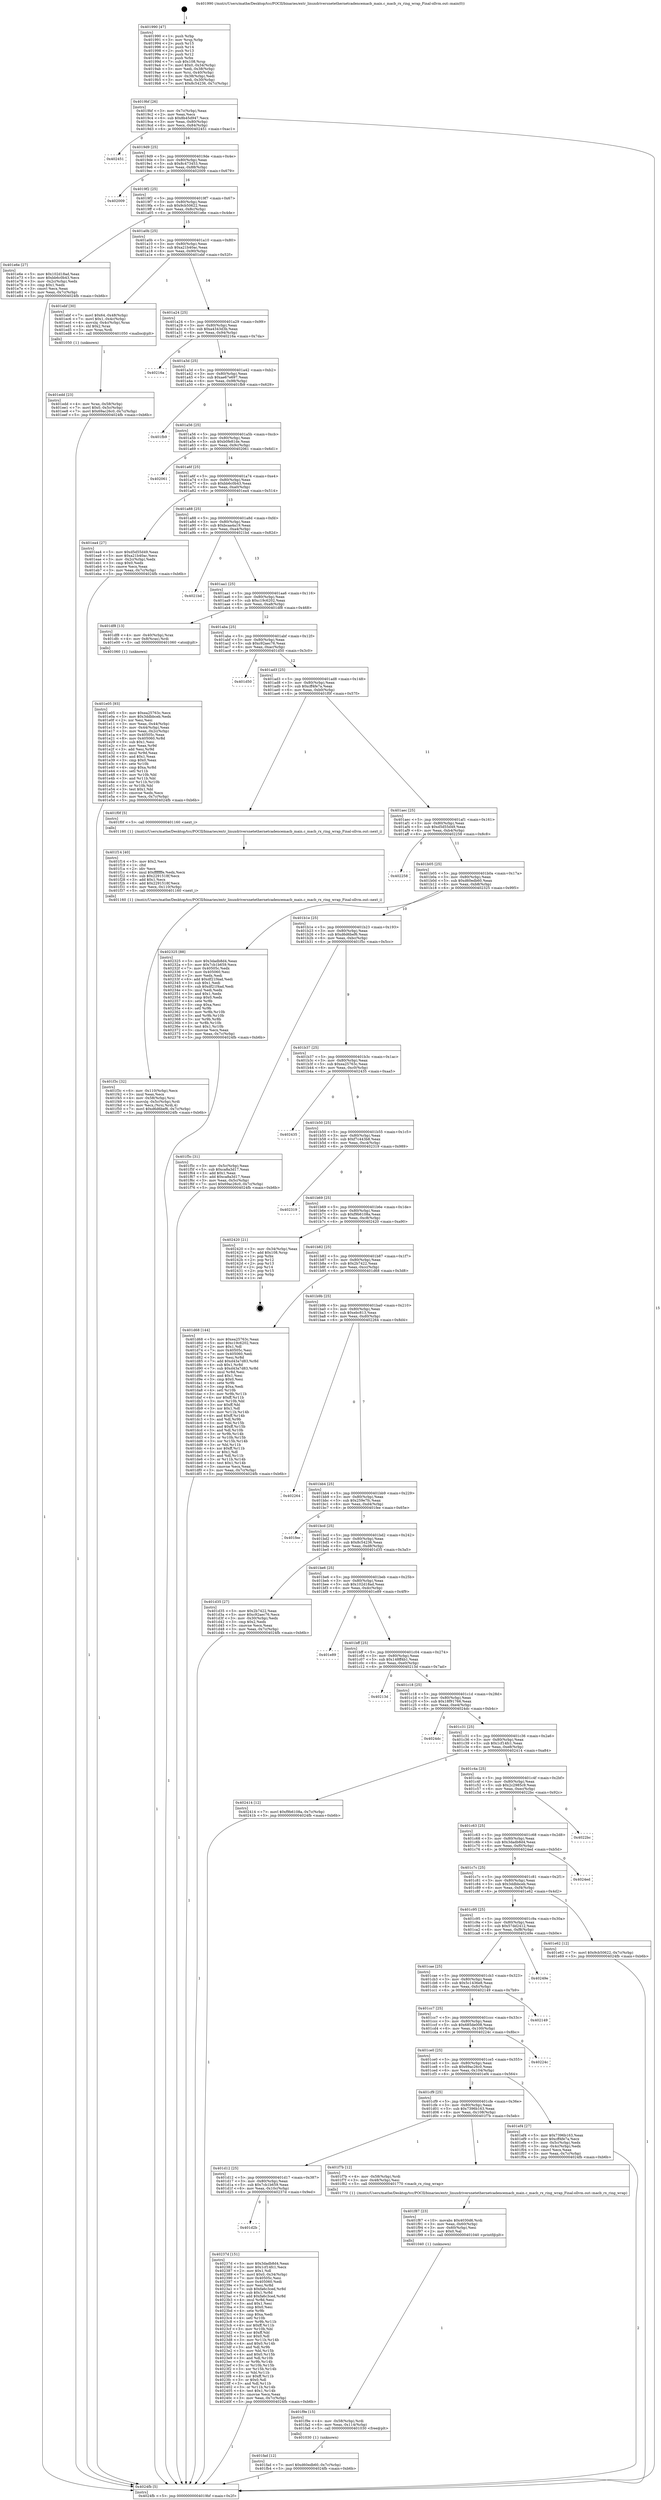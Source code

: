 digraph "0x401990" {
  label = "0x401990 (/mnt/c/Users/mathe/Desktop/tcc/POCII/binaries/extr_linuxdriversnetethernetcadencemacb_main.c_macb_rx_ring_wrap_Final-ollvm.out::main(0))"
  labelloc = "t"
  node[shape=record]

  Entry [label="",width=0.3,height=0.3,shape=circle,fillcolor=black,style=filled]
  "0x4019bf" [label="{
     0x4019bf [26]\l
     | [instrs]\l
     &nbsp;&nbsp;0x4019bf \<+3\>: mov -0x7c(%rbp),%eax\l
     &nbsp;&nbsp;0x4019c2 \<+2\>: mov %eax,%ecx\l
     &nbsp;&nbsp;0x4019c4 \<+6\>: sub $0x8b45d947,%ecx\l
     &nbsp;&nbsp;0x4019ca \<+3\>: mov %eax,-0x80(%rbp)\l
     &nbsp;&nbsp;0x4019cd \<+6\>: mov %ecx,-0x84(%rbp)\l
     &nbsp;&nbsp;0x4019d3 \<+6\>: je 0000000000402451 \<main+0xac1\>\l
  }"]
  "0x402451" [label="{
     0x402451\l
  }", style=dashed]
  "0x4019d9" [label="{
     0x4019d9 [25]\l
     | [instrs]\l
     &nbsp;&nbsp;0x4019d9 \<+5\>: jmp 00000000004019de \<main+0x4e\>\l
     &nbsp;&nbsp;0x4019de \<+3\>: mov -0x80(%rbp),%eax\l
     &nbsp;&nbsp;0x4019e1 \<+5\>: sub $0x8c473453,%eax\l
     &nbsp;&nbsp;0x4019e6 \<+6\>: mov %eax,-0x88(%rbp)\l
     &nbsp;&nbsp;0x4019ec \<+6\>: je 0000000000402009 \<main+0x679\>\l
  }"]
  Exit [label="",width=0.3,height=0.3,shape=circle,fillcolor=black,style=filled,peripheries=2]
  "0x402009" [label="{
     0x402009\l
  }", style=dashed]
  "0x4019f2" [label="{
     0x4019f2 [25]\l
     | [instrs]\l
     &nbsp;&nbsp;0x4019f2 \<+5\>: jmp 00000000004019f7 \<main+0x67\>\l
     &nbsp;&nbsp;0x4019f7 \<+3\>: mov -0x80(%rbp),%eax\l
     &nbsp;&nbsp;0x4019fa \<+5\>: sub $0x9cb50622,%eax\l
     &nbsp;&nbsp;0x4019ff \<+6\>: mov %eax,-0x8c(%rbp)\l
     &nbsp;&nbsp;0x401a05 \<+6\>: je 0000000000401e6e \<main+0x4de\>\l
  }"]
  "0x401d2b" [label="{
     0x401d2b\l
  }", style=dashed]
  "0x401e6e" [label="{
     0x401e6e [27]\l
     | [instrs]\l
     &nbsp;&nbsp;0x401e6e \<+5\>: mov $0x102d18ad,%eax\l
     &nbsp;&nbsp;0x401e73 \<+5\>: mov $0xbb6c0b43,%ecx\l
     &nbsp;&nbsp;0x401e78 \<+3\>: mov -0x2c(%rbp),%edx\l
     &nbsp;&nbsp;0x401e7b \<+3\>: cmp $0x1,%edx\l
     &nbsp;&nbsp;0x401e7e \<+3\>: cmovl %ecx,%eax\l
     &nbsp;&nbsp;0x401e81 \<+3\>: mov %eax,-0x7c(%rbp)\l
     &nbsp;&nbsp;0x401e84 \<+5\>: jmp 00000000004024fb \<main+0xb6b\>\l
  }"]
  "0x401a0b" [label="{
     0x401a0b [25]\l
     | [instrs]\l
     &nbsp;&nbsp;0x401a0b \<+5\>: jmp 0000000000401a10 \<main+0x80\>\l
     &nbsp;&nbsp;0x401a10 \<+3\>: mov -0x80(%rbp),%eax\l
     &nbsp;&nbsp;0x401a13 \<+5\>: sub $0xa21b40ac,%eax\l
     &nbsp;&nbsp;0x401a18 \<+6\>: mov %eax,-0x90(%rbp)\l
     &nbsp;&nbsp;0x401a1e \<+6\>: je 0000000000401ebf \<main+0x52f\>\l
  }"]
  "0x40237d" [label="{
     0x40237d [151]\l
     | [instrs]\l
     &nbsp;&nbsp;0x40237d \<+5\>: mov $0x3dadb8d4,%eax\l
     &nbsp;&nbsp;0x402382 \<+5\>: mov $0x1cf14fc1,%ecx\l
     &nbsp;&nbsp;0x402387 \<+2\>: mov $0x1,%dl\l
     &nbsp;&nbsp;0x402389 \<+7\>: movl $0x0,-0x34(%rbp)\l
     &nbsp;&nbsp;0x402390 \<+7\>: mov 0x40505c,%esi\l
     &nbsp;&nbsp;0x402397 \<+7\>: mov 0x405060,%edi\l
     &nbsp;&nbsp;0x40239e \<+3\>: mov %esi,%r8d\l
     &nbsp;&nbsp;0x4023a1 \<+7\>: sub $0xfa6c3ced,%r8d\l
     &nbsp;&nbsp;0x4023a8 \<+4\>: sub $0x1,%r8d\l
     &nbsp;&nbsp;0x4023ac \<+7\>: add $0xfa6c3ced,%r8d\l
     &nbsp;&nbsp;0x4023b3 \<+4\>: imul %r8d,%esi\l
     &nbsp;&nbsp;0x4023b7 \<+3\>: and $0x1,%esi\l
     &nbsp;&nbsp;0x4023ba \<+3\>: cmp $0x0,%esi\l
     &nbsp;&nbsp;0x4023bd \<+4\>: sete %r9b\l
     &nbsp;&nbsp;0x4023c1 \<+3\>: cmp $0xa,%edi\l
     &nbsp;&nbsp;0x4023c4 \<+4\>: setl %r10b\l
     &nbsp;&nbsp;0x4023c8 \<+3\>: mov %r9b,%r11b\l
     &nbsp;&nbsp;0x4023cb \<+4\>: xor $0xff,%r11b\l
     &nbsp;&nbsp;0x4023cf \<+3\>: mov %r10b,%bl\l
     &nbsp;&nbsp;0x4023d2 \<+3\>: xor $0xff,%bl\l
     &nbsp;&nbsp;0x4023d5 \<+3\>: xor $0x0,%dl\l
     &nbsp;&nbsp;0x4023d8 \<+3\>: mov %r11b,%r14b\l
     &nbsp;&nbsp;0x4023db \<+4\>: and $0x0,%r14b\l
     &nbsp;&nbsp;0x4023df \<+3\>: and %dl,%r9b\l
     &nbsp;&nbsp;0x4023e2 \<+3\>: mov %bl,%r15b\l
     &nbsp;&nbsp;0x4023e5 \<+4\>: and $0x0,%r15b\l
     &nbsp;&nbsp;0x4023e9 \<+3\>: and %dl,%r10b\l
     &nbsp;&nbsp;0x4023ec \<+3\>: or %r9b,%r14b\l
     &nbsp;&nbsp;0x4023ef \<+3\>: or %r10b,%r15b\l
     &nbsp;&nbsp;0x4023f2 \<+3\>: xor %r15b,%r14b\l
     &nbsp;&nbsp;0x4023f5 \<+3\>: or %bl,%r11b\l
     &nbsp;&nbsp;0x4023f8 \<+4\>: xor $0xff,%r11b\l
     &nbsp;&nbsp;0x4023fc \<+3\>: or $0x0,%dl\l
     &nbsp;&nbsp;0x4023ff \<+3\>: and %dl,%r11b\l
     &nbsp;&nbsp;0x402402 \<+3\>: or %r11b,%r14b\l
     &nbsp;&nbsp;0x402405 \<+4\>: test $0x1,%r14b\l
     &nbsp;&nbsp;0x402409 \<+3\>: cmovne %ecx,%eax\l
     &nbsp;&nbsp;0x40240c \<+3\>: mov %eax,-0x7c(%rbp)\l
     &nbsp;&nbsp;0x40240f \<+5\>: jmp 00000000004024fb \<main+0xb6b\>\l
  }"]
  "0x401ebf" [label="{
     0x401ebf [30]\l
     | [instrs]\l
     &nbsp;&nbsp;0x401ebf \<+7\>: movl $0x64,-0x48(%rbp)\l
     &nbsp;&nbsp;0x401ec6 \<+7\>: movl $0x1,-0x4c(%rbp)\l
     &nbsp;&nbsp;0x401ecd \<+4\>: movslq -0x4c(%rbp),%rax\l
     &nbsp;&nbsp;0x401ed1 \<+4\>: shl $0x2,%rax\l
     &nbsp;&nbsp;0x401ed5 \<+3\>: mov %rax,%rdi\l
     &nbsp;&nbsp;0x401ed8 \<+5\>: call 0000000000401050 \<malloc@plt\>\l
     | [calls]\l
     &nbsp;&nbsp;0x401050 \{1\} (unknown)\l
  }"]
  "0x401a24" [label="{
     0x401a24 [25]\l
     | [instrs]\l
     &nbsp;&nbsp;0x401a24 \<+5\>: jmp 0000000000401a29 \<main+0x99\>\l
     &nbsp;&nbsp;0x401a29 \<+3\>: mov -0x80(%rbp),%eax\l
     &nbsp;&nbsp;0x401a2c \<+5\>: sub $0xa4343d3b,%eax\l
     &nbsp;&nbsp;0x401a31 \<+6\>: mov %eax,-0x94(%rbp)\l
     &nbsp;&nbsp;0x401a37 \<+6\>: je 000000000040216a \<main+0x7da\>\l
  }"]
  "0x401fad" [label="{
     0x401fad [12]\l
     | [instrs]\l
     &nbsp;&nbsp;0x401fad \<+7\>: movl $0xd60edb60,-0x7c(%rbp)\l
     &nbsp;&nbsp;0x401fb4 \<+5\>: jmp 00000000004024fb \<main+0xb6b\>\l
  }"]
  "0x40216a" [label="{
     0x40216a\l
  }", style=dashed]
  "0x401a3d" [label="{
     0x401a3d [25]\l
     | [instrs]\l
     &nbsp;&nbsp;0x401a3d \<+5\>: jmp 0000000000401a42 \<main+0xb2\>\l
     &nbsp;&nbsp;0x401a42 \<+3\>: mov -0x80(%rbp),%eax\l
     &nbsp;&nbsp;0x401a45 \<+5\>: sub $0xae67e697,%eax\l
     &nbsp;&nbsp;0x401a4a \<+6\>: mov %eax,-0x98(%rbp)\l
     &nbsp;&nbsp;0x401a50 \<+6\>: je 0000000000401fb9 \<main+0x629\>\l
  }"]
  "0x401f9e" [label="{
     0x401f9e [15]\l
     | [instrs]\l
     &nbsp;&nbsp;0x401f9e \<+4\>: mov -0x58(%rbp),%rdi\l
     &nbsp;&nbsp;0x401fa2 \<+6\>: mov %eax,-0x114(%rbp)\l
     &nbsp;&nbsp;0x401fa8 \<+5\>: call 0000000000401030 \<free@plt\>\l
     | [calls]\l
     &nbsp;&nbsp;0x401030 \{1\} (unknown)\l
  }"]
  "0x401fb9" [label="{
     0x401fb9\l
  }", style=dashed]
  "0x401a56" [label="{
     0x401a56 [25]\l
     | [instrs]\l
     &nbsp;&nbsp;0x401a56 \<+5\>: jmp 0000000000401a5b \<main+0xcb\>\l
     &nbsp;&nbsp;0x401a5b \<+3\>: mov -0x80(%rbp),%eax\l
     &nbsp;&nbsp;0x401a5e \<+5\>: sub $0xb0fe81de,%eax\l
     &nbsp;&nbsp;0x401a63 \<+6\>: mov %eax,-0x9c(%rbp)\l
     &nbsp;&nbsp;0x401a69 \<+6\>: je 0000000000402061 \<main+0x6d1\>\l
  }"]
  "0x401f87" [label="{
     0x401f87 [23]\l
     | [instrs]\l
     &nbsp;&nbsp;0x401f87 \<+10\>: movabs $0x4030d6,%rdi\l
     &nbsp;&nbsp;0x401f91 \<+3\>: mov %eax,-0x60(%rbp)\l
     &nbsp;&nbsp;0x401f94 \<+3\>: mov -0x60(%rbp),%esi\l
     &nbsp;&nbsp;0x401f97 \<+2\>: mov $0x0,%al\l
     &nbsp;&nbsp;0x401f99 \<+5\>: call 0000000000401040 \<printf@plt\>\l
     | [calls]\l
     &nbsp;&nbsp;0x401040 \{1\} (unknown)\l
  }"]
  "0x402061" [label="{
     0x402061\l
  }", style=dashed]
  "0x401a6f" [label="{
     0x401a6f [25]\l
     | [instrs]\l
     &nbsp;&nbsp;0x401a6f \<+5\>: jmp 0000000000401a74 \<main+0xe4\>\l
     &nbsp;&nbsp;0x401a74 \<+3\>: mov -0x80(%rbp),%eax\l
     &nbsp;&nbsp;0x401a77 \<+5\>: sub $0xbb6c0b43,%eax\l
     &nbsp;&nbsp;0x401a7c \<+6\>: mov %eax,-0xa0(%rbp)\l
     &nbsp;&nbsp;0x401a82 \<+6\>: je 0000000000401ea4 \<main+0x514\>\l
  }"]
  "0x401d12" [label="{
     0x401d12 [25]\l
     | [instrs]\l
     &nbsp;&nbsp;0x401d12 \<+5\>: jmp 0000000000401d17 \<main+0x387\>\l
     &nbsp;&nbsp;0x401d17 \<+3\>: mov -0x80(%rbp),%eax\l
     &nbsp;&nbsp;0x401d1a \<+5\>: sub $0x7cb1b659,%eax\l
     &nbsp;&nbsp;0x401d1f \<+6\>: mov %eax,-0x10c(%rbp)\l
     &nbsp;&nbsp;0x401d25 \<+6\>: je 000000000040237d \<main+0x9ed\>\l
  }"]
  "0x401ea4" [label="{
     0x401ea4 [27]\l
     | [instrs]\l
     &nbsp;&nbsp;0x401ea4 \<+5\>: mov $0xd5d55d49,%eax\l
     &nbsp;&nbsp;0x401ea9 \<+5\>: mov $0xa21b40ac,%ecx\l
     &nbsp;&nbsp;0x401eae \<+3\>: mov -0x2c(%rbp),%edx\l
     &nbsp;&nbsp;0x401eb1 \<+3\>: cmp $0x0,%edx\l
     &nbsp;&nbsp;0x401eb4 \<+3\>: cmove %ecx,%eax\l
     &nbsp;&nbsp;0x401eb7 \<+3\>: mov %eax,-0x7c(%rbp)\l
     &nbsp;&nbsp;0x401eba \<+5\>: jmp 00000000004024fb \<main+0xb6b\>\l
  }"]
  "0x401a88" [label="{
     0x401a88 [25]\l
     | [instrs]\l
     &nbsp;&nbsp;0x401a88 \<+5\>: jmp 0000000000401a8d \<main+0xfd\>\l
     &nbsp;&nbsp;0x401a8d \<+3\>: mov -0x80(%rbp),%eax\l
     &nbsp;&nbsp;0x401a90 \<+5\>: sub $0xbcaa4a19,%eax\l
     &nbsp;&nbsp;0x401a95 \<+6\>: mov %eax,-0xa4(%rbp)\l
     &nbsp;&nbsp;0x401a9b \<+6\>: je 00000000004021bd \<main+0x82d\>\l
  }"]
  "0x401f7b" [label="{
     0x401f7b [12]\l
     | [instrs]\l
     &nbsp;&nbsp;0x401f7b \<+4\>: mov -0x58(%rbp),%rdi\l
     &nbsp;&nbsp;0x401f7f \<+3\>: mov -0x48(%rbp),%esi\l
     &nbsp;&nbsp;0x401f82 \<+5\>: call 0000000000401770 \<macb_rx_ring_wrap\>\l
     | [calls]\l
     &nbsp;&nbsp;0x401770 \{1\} (/mnt/c/Users/mathe/Desktop/tcc/POCII/binaries/extr_linuxdriversnetethernetcadencemacb_main.c_macb_rx_ring_wrap_Final-ollvm.out::macb_rx_ring_wrap)\l
  }"]
  "0x4021bd" [label="{
     0x4021bd\l
  }", style=dashed]
  "0x401aa1" [label="{
     0x401aa1 [25]\l
     | [instrs]\l
     &nbsp;&nbsp;0x401aa1 \<+5\>: jmp 0000000000401aa6 \<main+0x116\>\l
     &nbsp;&nbsp;0x401aa6 \<+3\>: mov -0x80(%rbp),%eax\l
     &nbsp;&nbsp;0x401aa9 \<+5\>: sub $0xc19c6202,%eax\l
     &nbsp;&nbsp;0x401aae \<+6\>: mov %eax,-0xa8(%rbp)\l
     &nbsp;&nbsp;0x401ab4 \<+6\>: je 0000000000401df8 \<main+0x468\>\l
  }"]
  "0x401f3c" [label="{
     0x401f3c [32]\l
     | [instrs]\l
     &nbsp;&nbsp;0x401f3c \<+6\>: mov -0x110(%rbp),%ecx\l
     &nbsp;&nbsp;0x401f42 \<+3\>: imul %eax,%ecx\l
     &nbsp;&nbsp;0x401f45 \<+4\>: mov -0x58(%rbp),%rsi\l
     &nbsp;&nbsp;0x401f49 \<+4\>: movslq -0x5c(%rbp),%rdi\l
     &nbsp;&nbsp;0x401f4d \<+3\>: mov %ecx,(%rsi,%rdi,4)\l
     &nbsp;&nbsp;0x401f50 \<+7\>: movl $0xd6d6bef6,-0x7c(%rbp)\l
     &nbsp;&nbsp;0x401f57 \<+5\>: jmp 00000000004024fb \<main+0xb6b\>\l
  }"]
  "0x401df8" [label="{
     0x401df8 [13]\l
     | [instrs]\l
     &nbsp;&nbsp;0x401df8 \<+4\>: mov -0x40(%rbp),%rax\l
     &nbsp;&nbsp;0x401dfc \<+4\>: mov 0x8(%rax),%rdi\l
     &nbsp;&nbsp;0x401e00 \<+5\>: call 0000000000401060 \<atoi@plt\>\l
     | [calls]\l
     &nbsp;&nbsp;0x401060 \{1\} (unknown)\l
  }"]
  "0x401aba" [label="{
     0x401aba [25]\l
     | [instrs]\l
     &nbsp;&nbsp;0x401aba \<+5\>: jmp 0000000000401abf \<main+0x12f\>\l
     &nbsp;&nbsp;0x401abf \<+3\>: mov -0x80(%rbp),%eax\l
     &nbsp;&nbsp;0x401ac2 \<+5\>: sub $0xc92aec76,%eax\l
     &nbsp;&nbsp;0x401ac7 \<+6\>: mov %eax,-0xac(%rbp)\l
     &nbsp;&nbsp;0x401acd \<+6\>: je 0000000000401d50 \<main+0x3c0\>\l
  }"]
  "0x401f14" [label="{
     0x401f14 [40]\l
     | [instrs]\l
     &nbsp;&nbsp;0x401f14 \<+5\>: mov $0x2,%ecx\l
     &nbsp;&nbsp;0x401f19 \<+1\>: cltd\l
     &nbsp;&nbsp;0x401f1a \<+2\>: idiv %ecx\l
     &nbsp;&nbsp;0x401f1c \<+6\>: imul $0xfffffffe,%edx,%ecx\l
     &nbsp;&nbsp;0x401f22 \<+6\>: sub $0x2291518f,%ecx\l
     &nbsp;&nbsp;0x401f28 \<+3\>: add $0x1,%ecx\l
     &nbsp;&nbsp;0x401f2b \<+6\>: add $0x2291518f,%ecx\l
     &nbsp;&nbsp;0x401f31 \<+6\>: mov %ecx,-0x110(%rbp)\l
     &nbsp;&nbsp;0x401f37 \<+5\>: call 0000000000401160 \<next_i\>\l
     | [calls]\l
     &nbsp;&nbsp;0x401160 \{1\} (/mnt/c/Users/mathe/Desktop/tcc/POCII/binaries/extr_linuxdriversnetethernetcadencemacb_main.c_macb_rx_ring_wrap_Final-ollvm.out::next_i)\l
  }"]
  "0x401d50" [label="{
     0x401d50\l
  }", style=dashed]
  "0x401ad3" [label="{
     0x401ad3 [25]\l
     | [instrs]\l
     &nbsp;&nbsp;0x401ad3 \<+5\>: jmp 0000000000401ad8 \<main+0x148\>\l
     &nbsp;&nbsp;0x401ad8 \<+3\>: mov -0x80(%rbp),%eax\l
     &nbsp;&nbsp;0x401adb \<+5\>: sub $0xcff4fe7a,%eax\l
     &nbsp;&nbsp;0x401ae0 \<+6\>: mov %eax,-0xb0(%rbp)\l
     &nbsp;&nbsp;0x401ae6 \<+6\>: je 0000000000401f0f \<main+0x57f\>\l
  }"]
  "0x401cf9" [label="{
     0x401cf9 [25]\l
     | [instrs]\l
     &nbsp;&nbsp;0x401cf9 \<+5\>: jmp 0000000000401cfe \<main+0x36e\>\l
     &nbsp;&nbsp;0x401cfe \<+3\>: mov -0x80(%rbp),%eax\l
     &nbsp;&nbsp;0x401d01 \<+5\>: sub $0x7396b163,%eax\l
     &nbsp;&nbsp;0x401d06 \<+6\>: mov %eax,-0x108(%rbp)\l
     &nbsp;&nbsp;0x401d0c \<+6\>: je 0000000000401f7b \<main+0x5eb\>\l
  }"]
  "0x401f0f" [label="{
     0x401f0f [5]\l
     | [instrs]\l
     &nbsp;&nbsp;0x401f0f \<+5\>: call 0000000000401160 \<next_i\>\l
     | [calls]\l
     &nbsp;&nbsp;0x401160 \{1\} (/mnt/c/Users/mathe/Desktop/tcc/POCII/binaries/extr_linuxdriversnetethernetcadencemacb_main.c_macb_rx_ring_wrap_Final-ollvm.out::next_i)\l
  }"]
  "0x401aec" [label="{
     0x401aec [25]\l
     | [instrs]\l
     &nbsp;&nbsp;0x401aec \<+5\>: jmp 0000000000401af1 \<main+0x161\>\l
     &nbsp;&nbsp;0x401af1 \<+3\>: mov -0x80(%rbp),%eax\l
     &nbsp;&nbsp;0x401af4 \<+5\>: sub $0xd5d55d49,%eax\l
     &nbsp;&nbsp;0x401af9 \<+6\>: mov %eax,-0xb4(%rbp)\l
     &nbsp;&nbsp;0x401aff \<+6\>: je 0000000000402258 \<main+0x8c8\>\l
  }"]
  "0x401ef4" [label="{
     0x401ef4 [27]\l
     | [instrs]\l
     &nbsp;&nbsp;0x401ef4 \<+5\>: mov $0x7396b163,%eax\l
     &nbsp;&nbsp;0x401ef9 \<+5\>: mov $0xcff4fe7a,%ecx\l
     &nbsp;&nbsp;0x401efe \<+3\>: mov -0x5c(%rbp),%edx\l
     &nbsp;&nbsp;0x401f01 \<+3\>: cmp -0x4c(%rbp),%edx\l
     &nbsp;&nbsp;0x401f04 \<+3\>: cmovl %ecx,%eax\l
     &nbsp;&nbsp;0x401f07 \<+3\>: mov %eax,-0x7c(%rbp)\l
     &nbsp;&nbsp;0x401f0a \<+5\>: jmp 00000000004024fb \<main+0xb6b\>\l
  }"]
  "0x402258" [label="{
     0x402258\l
  }", style=dashed]
  "0x401b05" [label="{
     0x401b05 [25]\l
     | [instrs]\l
     &nbsp;&nbsp;0x401b05 \<+5\>: jmp 0000000000401b0a \<main+0x17a\>\l
     &nbsp;&nbsp;0x401b0a \<+3\>: mov -0x80(%rbp),%eax\l
     &nbsp;&nbsp;0x401b0d \<+5\>: sub $0xd60edb60,%eax\l
     &nbsp;&nbsp;0x401b12 \<+6\>: mov %eax,-0xb8(%rbp)\l
     &nbsp;&nbsp;0x401b18 \<+6\>: je 0000000000402325 \<main+0x995\>\l
  }"]
  "0x401ce0" [label="{
     0x401ce0 [25]\l
     | [instrs]\l
     &nbsp;&nbsp;0x401ce0 \<+5\>: jmp 0000000000401ce5 \<main+0x355\>\l
     &nbsp;&nbsp;0x401ce5 \<+3\>: mov -0x80(%rbp),%eax\l
     &nbsp;&nbsp;0x401ce8 \<+5\>: sub $0x69ac26c0,%eax\l
     &nbsp;&nbsp;0x401ced \<+6\>: mov %eax,-0x104(%rbp)\l
     &nbsp;&nbsp;0x401cf3 \<+6\>: je 0000000000401ef4 \<main+0x564\>\l
  }"]
  "0x402325" [label="{
     0x402325 [88]\l
     | [instrs]\l
     &nbsp;&nbsp;0x402325 \<+5\>: mov $0x3dadb8d4,%eax\l
     &nbsp;&nbsp;0x40232a \<+5\>: mov $0x7cb1b659,%ecx\l
     &nbsp;&nbsp;0x40232f \<+7\>: mov 0x40505c,%edx\l
     &nbsp;&nbsp;0x402336 \<+7\>: mov 0x405060,%esi\l
     &nbsp;&nbsp;0x40233d \<+2\>: mov %edx,%edi\l
     &nbsp;&nbsp;0x40233f \<+6\>: add $0xdf21f4ad,%edi\l
     &nbsp;&nbsp;0x402345 \<+3\>: sub $0x1,%edi\l
     &nbsp;&nbsp;0x402348 \<+6\>: sub $0xdf21f4ad,%edi\l
     &nbsp;&nbsp;0x40234e \<+3\>: imul %edi,%edx\l
     &nbsp;&nbsp;0x402351 \<+3\>: and $0x1,%edx\l
     &nbsp;&nbsp;0x402354 \<+3\>: cmp $0x0,%edx\l
     &nbsp;&nbsp;0x402357 \<+4\>: sete %r8b\l
     &nbsp;&nbsp;0x40235b \<+3\>: cmp $0xa,%esi\l
     &nbsp;&nbsp;0x40235e \<+4\>: setl %r9b\l
     &nbsp;&nbsp;0x402362 \<+3\>: mov %r8b,%r10b\l
     &nbsp;&nbsp;0x402365 \<+3\>: and %r9b,%r10b\l
     &nbsp;&nbsp;0x402368 \<+3\>: xor %r9b,%r8b\l
     &nbsp;&nbsp;0x40236b \<+3\>: or %r8b,%r10b\l
     &nbsp;&nbsp;0x40236e \<+4\>: test $0x1,%r10b\l
     &nbsp;&nbsp;0x402372 \<+3\>: cmovne %ecx,%eax\l
     &nbsp;&nbsp;0x402375 \<+3\>: mov %eax,-0x7c(%rbp)\l
     &nbsp;&nbsp;0x402378 \<+5\>: jmp 00000000004024fb \<main+0xb6b\>\l
  }"]
  "0x401b1e" [label="{
     0x401b1e [25]\l
     | [instrs]\l
     &nbsp;&nbsp;0x401b1e \<+5\>: jmp 0000000000401b23 \<main+0x193\>\l
     &nbsp;&nbsp;0x401b23 \<+3\>: mov -0x80(%rbp),%eax\l
     &nbsp;&nbsp;0x401b26 \<+5\>: sub $0xd6d6bef6,%eax\l
     &nbsp;&nbsp;0x401b2b \<+6\>: mov %eax,-0xbc(%rbp)\l
     &nbsp;&nbsp;0x401b31 \<+6\>: je 0000000000401f5c \<main+0x5cc\>\l
  }"]
  "0x40224c" [label="{
     0x40224c\l
  }", style=dashed]
  "0x401f5c" [label="{
     0x401f5c [31]\l
     | [instrs]\l
     &nbsp;&nbsp;0x401f5c \<+3\>: mov -0x5c(%rbp),%eax\l
     &nbsp;&nbsp;0x401f5f \<+5\>: sub $0xca8a3d17,%eax\l
     &nbsp;&nbsp;0x401f64 \<+3\>: add $0x1,%eax\l
     &nbsp;&nbsp;0x401f67 \<+5\>: add $0xca8a3d17,%eax\l
     &nbsp;&nbsp;0x401f6c \<+3\>: mov %eax,-0x5c(%rbp)\l
     &nbsp;&nbsp;0x401f6f \<+7\>: movl $0x69ac26c0,-0x7c(%rbp)\l
     &nbsp;&nbsp;0x401f76 \<+5\>: jmp 00000000004024fb \<main+0xb6b\>\l
  }"]
  "0x401b37" [label="{
     0x401b37 [25]\l
     | [instrs]\l
     &nbsp;&nbsp;0x401b37 \<+5\>: jmp 0000000000401b3c \<main+0x1ac\>\l
     &nbsp;&nbsp;0x401b3c \<+3\>: mov -0x80(%rbp),%eax\l
     &nbsp;&nbsp;0x401b3f \<+5\>: sub $0xea25763c,%eax\l
     &nbsp;&nbsp;0x401b44 \<+6\>: mov %eax,-0xc0(%rbp)\l
     &nbsp;&nbsp;0x401b4a \<+6\>: je 0000000000402435 \<main+0xaa5\>\l
  }"]
  "0x401cc7" [label="{
     0x401cc7 [25]\l
     | [instrs]\l
     &nbsp;&nbsp;0x401cc7 \<+5\>: jmp 0000000000401ccc \<main+0x33c\>\l
     &nbsp;&nbsp;0x401ccc \<+3\>: mov -0x80(%rbp),%eax\l
     &nbsp;&nbsp;0x401ccf \<+5\>: sub $0x685de008,%eax\l
     &nbsp;&nbsp;0x401cd4 \<+6\>: mov %eax,-0x100(%rbp)\l
     &nbsp;&nbsp;0x401cda \<+6\>: je 000000000040224c \<main+0x8bc\>\l
  }"]
  "0x402435" [label="{
     0x402435\l
  }", style=dashed]
  "0x401b50" [label="{
     0x401b50 [25]\l
     | [instrs]\l
     &nbsp;&nbsp;0x401b50 \<+5\>: jmp 0000000000401b55 \<main+0x1c5\>\l
     &nbsp;&nbsp;0x401b55 \<+3\>: mov -0x80(%rbp),%eax\l
     &nbsp;&nbsp;0x401b58 \<+5\>: sub $0xf7c443b8,%eax\l
     &nbsp;&nbsp;0x401b5d \<+6\>: mov %eax,-0xc4(%rbp)\l
     &nbsp;&nbsp;0x401b63 \<+6\>: je 0000000000402319 \<main+0x989\>\l
  }"]
  "0x402149" [label="{
     0x402149\l
  }", style=dashed]
  "0x402319" [label="{
     0x402319\l
  }", style=dashed]
  "0x401b69" [label="{
     0x401b69 [25]\l
     | [instrs]\l
     &nbsp;&nbsp;0x401b69 \<+5\>: jmp 0000000000401b6e \<main+0x1de\>\l
     &nbsp;&nbsp;0x401b6e \<+3\>: mov -0x80(%rbp),%eax\l
     &nbsp;&nbsp;0x401b71 \<+5\>: sub $0xf9b6108a,%eax\l
     &nbsp;&nbsp;0x401b76 \<+6\>: mov %eax,-0xc8(%rbp)\l
     &nbsp;&nbsp;0x401b7c \<+6\>: je 0000000000402420 \<main+0xa90\>\l
  }"]
  "0x401cae" [label="{
     0x401cae [25]\l
     | [instrs]\l
     &nbsp;&nbsp;0x401cae \<+5\>: jmp 0000000000401cb3 \<main+0x323\>\l
     &nbsp;&nbsp;0x401cb3 \<+3\>: mov -0x80(%rbp),%eax\l
     &nbsp;&nbsp;0x401cb6 \<+5\>: sub $0x5c1436e8,%eax\l
     &nbsp;&nbsp;0x401cbb \<+6\>: mov %eax,-0xfc(%rbp)\l
     &nbsp;&nbsp;0x401cc1 \<+6\>: je 0000000000402149 \<main+0x7b9\>\l
  }"]
  "0x402420" [label="{
     0x402420 [21]\l
     | [instrs]\l
     &nbsp;&nbsp;0x402420 \<+3\>: mov -0x34(%rbp),%eax\l
     &nbsp;&nbsp;0x402423 \<+7\>: add $0x108,%rsp\l
     &nbsp;&nbsp;0x40242a \<+1\>: pop %rbx\l
     &nbsp;&nbsp;0x40242b \<+2\>: pop %r12\l
     &nbsp;&nbsp;0x40242d \<+2\>: pop %r13\l
     &nbsp;&nbsp;0x40242f \<+2\>: pop %r14\l
     &nbsp;&nbsp;0x402431 \<+2\>: pop %r15\l
     &nbsp;&nbsp;0x402433 \<+1\>: pop %rbp\l
     &nbsp;&nbsp;0x402434 \<+1\>: ret\l
  }"]
  "0x401b82" [label="{
     0x401b82 [25]\l
     | [instrs]\l
     &nbsp;&nbsp;0x401b82 \<+5\>: jmp 0000000000401b87 \<main+0x1f7\>\l
     &nbsp;&nbsp;0x401b87 \<+3\>: mov -0x80(%rbp),%eax\l
     &nbsp;&nbsp;0x401b8a \<+5\>: sub $0x2b7422,%eax\l
     &nbsp;&nbsp;0x401b8f \<+6\>: mov %eax,-0xcc(%rbp)\l
     &nbsp;&nbsp;0x401b95 \<+6\>: je 0000000000401d68 \<main+0x3d8\>\l
  }"]
  "0x40249e" [label="{
     0x40249e\l
  }", style=dashed]
  "0x401d68" [label="{
     0x401d68 [144]\l
     | [instrs]\l
     &nbsp;&nbsp;0x401d68 \<+5\>: mov $0xea25763c,%eax\l
     &nbsp;&nbsp;0x401d6d \<+5\>: mov $0xc19c6202,%ecx\l
     &nbsp;&nbsp;0x401d72 \<+2\>: mov $0x1,%dl\l
     &nbsp;&nbsp;0x401d74 \<+7\>: mov 0x40505c,%esi\l
     &nbsp;&nbsp;0x401d7b \<+7\>: mov 0x405060,%edi\l
     &nbsp;&nbsp;0x401d82 \<+3\>: mov %esi,%r8d\l
     &nbsp;&nbsp;0x401d85 \<+7\>: add $0xd43a7d83,%r8d\l
     &nbsp;&nbsp;0x401d8c \<+4\>: sub $0x1,%r8d\l
     &nbsp;&nbsp;0x401d90 \<+7\>: sub $0xd43a7d83,%r8d\l
     &nbsp;&nbsp;0x401d97 \<+4\>: imul %r8d,%esi\l
     &nbsp;&nbsp;0x401d9b \<+3\>: and $0x1,%esi\l
     &nbsp;&nbsp;0x401d9e \<+3\>: cmp $0x0,%esi\l
     &nbsp;&nbsp;0x401da1 \<+4\>: sete %r9b\l
     &nbsp;&nbsp;0x401da5 \<+3\>: cmp $0xa,%edi\l
     &nbsp;&nbsp;0x401da8 \<+4\>: setl %r10b\l
     &nbsp;&nbsp;0x401dac \<+3\>: mov %r9b,%r11b\l
     &nbsp;&nbsp;0x401daf \<+4\>: xor $0xff,%r11b\l
     &nbsp;&nbsp;0x401db3 \<+3\>: mov %r10b,%bl\l
     &nbsp;&nbsp;0x401db6 \<+3\>: xor $0xff,%bl\l
     &nbsp;&nbsp;0x401db9 \<+3\>: xor $0x1,%dl\l
     &nbsp;&nbsp;0x401dbc \<+3\>: mov %r11b,%r14b\l
     &nbsp;&nbsp;0x401dbf \<+4\>: and $0xff,%r14b\l
     &nbsp;&nbsp;0x401dc3 \<+3\>: and %dl,%r9b\l
     &nbsp;&nbsp;0x401dc6 \<+3\>: mov %bl,%r15b\l
     &nbsp;&nbsp;0x401dc9 \<+4\>: and $0xff,%r15b\l
     &nbsp;&nbsp;0x401dcd \<+3\>: and %dl,%r10b\l
     &nbsp;&nbsp;0x401dd0 \<+3\>: or %r9b,%r14b\l
     &nbsp;&nbsp;0x401dd3 \<+3\>: or %r10b,%r15b\l
     &nbsp;&nbsp;0x401dd6 \<+3\>: xor %r15b,%r14b\l
     &nbsp;&nbsp;0x401dd9 \<+3\>: or %bl,%r11b\l
     &nbsp;&nbsp;0x401ddc \<+4\>: xor $0xff,%r11b\l
     &nbsp;&nbsp;0x401de0 \<+3\>: or $0x1,%dl\l
     &nbsp;&nbsp;0x401de3 \<+3\>: and %dl,%r11b\l
     &nbsp;&nbsp;0x401de6 \<+3\>: or %r11b,%r14b\l
     &nbsp;&nbsp;0x401de9 \<+4\>: test $0x1,%r14b\l
     &nbsp;&nbsp;0x401ded \<+3\>: cmovne %ecx,%eax\l
     &nbsp;&nbsp;0x401df0 \<+3\>: mov %eax,-0x7c(%rbp)\l
     &nbsp;&nbsp;0x401df3 \<+5\>: jmp 00000000004024fb \<main+0xb6b\>\l
  }"]
  "0x401b9b" [label="{
     0x401b9b [25]\l
     | [instrs]\l
     &nbsp;&nbsp;0x401b9b \<+5\>: jmp 0000000000401ba0 \<main+0x210\>\l
     &nbsp;&nbsp;0x401ba0 \<+3\>: mov -0x80(%rbp),%eax\l
     &nbsp;&nbsp;0x401ba3 \<+5\>: sub $0xebc813,%eax\l
     &nbsp;&nbsp;0x401ba8 \<+6\>: mov %eax,-0xd0(%rbp)\l
     &nbsp;&nbsp;0x401bae \<+6\>: je 0000000000402264 \<main+0x8d4\>\l
  }"]
  "0x401edd" [label="{
     0x401edd [23]\l
     | [instrs]\l
     &nbsp;&nbsp;0x401edd \<+4\>: mov %rax,-0x58(%rbp)\l
     &nbsp;&nbsp;0x401ee1 \<+7\>: movl $0x0,-0x5c(%rbp)\l
     &nbsp;&nbsp;0x401ee8 \<+7\>: movl $0x69ac26c0,-0x7c(%rbp)\l
     &nbsp;&nbsp;0x401eef \<+5\>: jmp 00000000004024fb \<main+0xb6b\>\l
  }"]
  "0x402264" [label="{
     0x402264\l
  }", style=dashed]
  "0x401bb4" [label="{
     0x401bb4 [25]\l
     | [instrs]\l
     &nbsp;&nbsp;0x401bb4 \<+5\>: jmp 0000000000401bb9 \<main+0x229\>\l
     &nbsp;&nbsp;0x401bb9 \<+3\>: mov -0x80(%rbp),%eax\l
     &nbsp;&nbsp;0x401bbc \<+5\>: sub $0x259e7fc,%eax\l
     &nbsp;&nbsp;0x401bc1 \<+6\>: mov %eax,-0xd4(%rbp)\l
     &nbsp;&nbsp;0x401bc7 \<+6\>: je 0000000000401fee \<main+0x65e\>\l
  }"]
  "0x401c95" [label="{
     0x401c95 [25]\l
     | [instrs]\l
     &nbsp;&nbsp;0x401c95 \<+5\>: jmp 0000000000401c9a \<main+0x30a\>\l
     &nbsp;&nbsp;0x401c9a \<+3\>: mov -0x80(%rbp),%eax\l
     &nbsp;&nbsp;0x401c9d \<+5\>: sub $0x57dd2412,%eax\l
     &nbsp;&nbsp;0x401ca2 \<+6\>: mov %eax,-0xf8(%rbp)\l
     &nbsp;&nbsp;0x401ca8 \<+6\>: je 000000000040249e \<main+0xb0e\>\l
  }"]
  "0x401fee" [label="{
     0x401fee\l
  }", style=dashed]
  "0x401bcd" [label="{
     0x401bcd [25]\l
     | [instrs]\l
     &nbsp;&nbsp;0x401bcd \<+5\>: jmp 0000000000401bd2 \<main+0x242\>\l
     &nbsp;&nbsp;0x401bd2 \<+3\>: mov -0x80(%rbp),%eax\l
     &nbsp;&nbsp;0x401bd5 \<+5\>: sub $0x8c54236,%eax\l
     &nbsp;&nbsp;0x401bda \<+6\>: mov %eax,-0xd8(%rbp)\l
     &nbsp;&nbsp;0x401be0 \<+6\>: je 0000000000401d35 \<main+0x3a5\>\l
  }"]
  "0x401e62" [label="{
     0x401e62 [12]\l
     | [instrs]\l
     &nbsp;&nbsp;0x401e62 \<+7\>: movl $0x9cb50622,-0x7c(%rbp)\l
     &nbsp;&nbsp;0x401e69 \<+5\>: jmp 00000000004024fb \<main+0xb6b\>\l
  }"]
  "0x401d35" [label="{
     0x401d35 [27]\l
     | [instrs]\l
     &nbsp;&nbsp;0x401d35 \<+5\>: mov $0x2b7422,%eax\l
     &nbsp;&nbsp;0x401d3a \<+5\>: mov $0xc92aec76,%ecx\l
     &nbsp;&nbsp;0x401d3f \<+3\>: mov -0x30(%rbp),%edx\l
     &nbsp;&nbsp;0x401d42 \<+3\>: cmp $0x2,%edx\l
     &nbsp;&nbsp;0x401d45 \<+3\>: cmovne %ecx,%eax\l
     &nbsp;&nbsp;0x401d48 \<+3\>: mov %eax,-0x7c(%rbp)\l
     &nbsp;&nbsp;0x401d4b \<+5\>: jmp 00000000004024fb \<main+0xb6b\>\l
  }"]
  "0x401be6" [label="{
     0x401be6 [25]\l
     | [instrs]\l
     &nbsp;&nbsp;0x401be6 \<+5\>: jmp 0000000000401beb \<main+0x25b\>\l
     &nbsp;&nbsp;0x401beb \<+3\>: mov -0x80(%rbp),%eax\l
     &nbsp;&nbsp;0x401bee \<+5\>: sub $0x102d18ad,%eax\l
     &nbsp;&nbsp;0x401bf3 \<+6\>: mov %eax,-0xdc(%rbp)\l
     &nbsp;&nbsp;0x401bf9 \<+6\>: je 0000000000401e89 \<main+0x4f9\>\l
  }"]
  "0x4024fb" [label="{
     0x4024fb [5]\l
     | [instrs]\l
     &nbsp;&nbsp;0x4024fb \<+5\>: jmp 00000000004019bf \<main+0x2f\>\l
  }"]
  "0x401990" [label="{
     0x401990 [47]\l
     | [instrs]\l
     &nbsp;&nbsp;0x401990 \<+1\>: push %rbp\l
     &nbsp;&nbsp;0x401991 \<+3\>: mov %rsp,%rbp\l
     &nbsp;&nbsp;0x401994 \<+2\>: push %r15\l
     &nbsp;&nbsp;0x401996 \<+2\>: push %r14\l
     &nbsp;&nbsp;0x401998 \<+2\>: push %r13\l
     &nbsp;&nbsp;0x40199a \<+2\>: push %r12\l
     &nbsp;&nbsp;0x40199c \<+1\>: push %rbx\l
     &nbsp;&nbsp;0x40199d \<+7\>: sub $0x108,%rsp\l
     &nbsp;&nbsp;0x4019a4 \<+7\>: movl $0x0,-0x34(%rbp)\l
     &nbsp;&nbsp;0x4019ab \<+3\>: mov %edi,-0x38(%rbp)\l
     &nbsp;&nbsp;0x4019ae \<+4\>: mov %rsi,-0x40(%rbp)\l
     &nbsp;&nbsp;0x4019b2 \<+3\>: mov -0x38(%rbp),%edi\l
     &nbsp;&nbsp;0x4019b5 \<+3\>: mov %edi,-0x30(%rbp)\l
     &nbsp;&nbsp;0x4019b8 \<+7\>: movl $0x8c54236,-0x7c(%rbp)\l
  }"]
  "0x401e05" [label="{
     0x401e05 [93]\l
     | [instrs]\l
     &nbsp;&nbsp;0x401e05 \<+5\>: mov $0xea25763c,%ecx\l
     &nbsp;&nbsp;0x401e0a \<+5\>: mov $0x3ddbbceb,%edx\l
     &nbsp;&nbsp;0x401e0f \<+2\>: xor %esi,%esi\l
     &nbsp;&nbsp;0x401e11 \<+3\>: mov %eax,-0x44(%rbp)\l
     &nbsp;&nbsp;0x401e14 \<+3\>: mov -0x44(%rbp),%eax\l
     &nbsp;&nbsp;0x401e17 \<+3\>: mov %eax,-0x2c(%rbp)\l
     &nbsp;&nbsp;0x401e1a \<+7\>: mov 0x40505c,%eax\l
     &nbsp;&nbsp;0x401e21 \<+8\>: mov 0x405060,%r8d\l
     &nbsp;&nbsp;0x401e29 \<+3\>: sub $0x1,%esi\l
     &nbsp;&nbsp;0x401e2c \<+3\>: mov %eax,%r9d\l
     &nbsp;&nbsp;0x401e2f \<+3\>: add %esi,%r9d\l
     &nbsp;&nbsp;0x401e32 \<+4\>: imul %r9d,%eax\l
     &nbsp;&nbsp;0x401e36 \<+3\>: and $0x1,%eax\l
     &nbsp;&nbsp;0x401e39 \<+3\>: cmp $0x0,%eax\l
     &nbsp;&nbsp;0x401e3c \<+4\>: sete %r10b\l
     &nbsp;&nbsp;0x401e40 \<+4\>: cmp $0xa,%r8d\l
     &nbsp;&nbsp;0x401e44 \<+4\>: setl %r11b\l
     &nbsp;&nbsp;0x401e48 \<+3\>: mov %r10b,%bl\l
     &nbsp;&nbsp;0x401e4b \<+3\>: and %r11b,%bl\l
     &nbsp;&nbsp;0x401e4e \<+3\>: xor %r11b,%r10b\l
     &nbsp;&nbsp;0x401e51 \<+3\>: or %r10b,%bl\l
     &nbsp;&nbsp;0x401e54 \<+3\>: test $0x1,%bl\l
     &nbsp;&nbsp;0x401e57 \<+3\>: cmovne %edx,%ecx\l
     &nbsp;&nbsp;0x401e5a \<+3\>: mov %ecx,-0x7c(%rbp)\l
     &nbsp;&nbsp;0x401e5d \<+5\>: jmp 00000000004024fb \<main+0xb6b\>\l
  }"]
  "0x401c7c" [label="{
     0x401c7c [25]\l
     | [instrs]\l
     &nbsp;&nbsp;0x401c7c \<+5\>: jmp 0000000000401c81 \<main+0x2f1\>\l
     &nbsp;&nbsp;0x401c81 \<+3\>: mov -0x80(%rbp),%eax\l
     &nbsp;&nbsp;0x401c84 \<+5\>: sub $0x3ddbbceb,%eax\l
     &nbsp;&nbsp;0x401c89 \<+6\>: mov %eax,-0xf4(%rbp)\l
     &nbsp;&nbsp;0x401c8f \<+6\>: je 0000000000401e62 \<main+0x4d2\>\l
  }"]
  "0x401e89" [label="{
     0x401e89\l
  }", style=dashed]
  "0x401bff" [label="{
     0x401bff [25]\l
     | [instrs]\l
     &nbsp;&nbsp;0x401bff \<+5\>: jmp 0000000000401c04 \<main+0x274\>\l
     &nbsp;&nbsp;0x401c04 \<+3\>: mov -0x80(%rbp),%eax\l
     &nbsp;&nbsp;0x401c07 \<+5\>: sub $0x148ff4b1,%eax\l
     &nbsp;&nbsp;0x401c0c \<+6\>: mov %eax,-0xe0(%rbp)\l
     &nbsp;&nbsp;0x401c12 \<+6\>: je 000000000040213d \<main+0x7ad\>\l
  }"]
  "0x4024ed" [label="{
     0x4024ed\l
  }", style=dashed]
  "0x40213d" [label="{
     0x40213d\l
  }", style=dashed]
  "0x401c18" [label="{
     0x401c18 [25]\l
     | [instrs]\l
     &nbsp;&nbsp;0x401c18 \<+5\>: jmp 0000000000401c1d \<main+0x28d\>\l
     &nbsp;&nbsp;0x401c1d \<+3\>: mov -0x80(%rbp),%eax\l
     &nbsp;&nbsp;0x401c20 \<+5\>: sub $0x18f91766,%eax\l
     &nbsp;&nbsp;0x401c25 \<+6\>: mov %eax,-0xe4(%rbp)\l
     &nbsp;&nbsp;0x401c2b \<+6\>: je 00000000004024dc \<main+0xb4c\>\l
  }"]
  "0x401c63" [label="{
     0x401c63 [25]\l
     | [instrs]\l
     &nbsp;&nbsp;0x401c63 \<+5\>: jmp 0000000000401c68 \<main+0x2d8\>\l
     &nbsp;&nbsp;0x401c68 \<+3\>: mov -0x80(%rbp),%eax\l
     &nbsp;&nbsp;0x401c6b \<+5\>: sub $0x3dadb8d4,%eax\l
     &nbsp;&nbsp;0x401c70 \<+6\>: mov %eax,-0xf0(%rbp)\l
     &nbsp;&nbsp;0x401c76 \<+6\>: je 00000000004024ed \<main+0xb5d\>\l
  }"]
  "0x4024dc" [label="{
     0x4024dc\l
  }", style=dashed]
  "0x401c31" [label="{
     0x401c31 [25]\l
     | [instrs]\l
     &nbsp;&nbsp;0x401c31 \<+5\>: jmp 0000000000401c36 \<main+0x2a6\>\l
     &nbsp;&nbsp;0x401c36 \<+3\>: mov -0x80(%rbp),%eax\l
     &nbsp;&nbsp;0x401c39 \<+5\>: sub $0x1cf14fc1,%eax\l
     &nbsp;&nbsp;0x401c3e \<+6\>: mov %eax,-0xe8(%rbp)\l
     &nbsp;&nbsp;0x401c44 \<+6\>: je 0000000000402414 \<main+0xa84\>\l
  }"]
  "0x4022bc" [label="{
     0x4022bc\l
  }", style=dashed]
  "0x402414" [label="{
     0x402414 [12]\l
     | [instrs]\l
     &nbsp;&nbsp;0x402414 \<+7\>: movl $0xf9b6108a,-0x7c(%rbp)\l
     &nbsp;&nbsp;0x40241b \<+5\>: jmp 00000000004024fb \<main+0xb6b\>\l
  }"]
  "0x401c4a" [label="{
     0x401c4a [25]\l
     | [instrs]\l
     &nbsp;&nbsp;0x401c4a \<+5\>: jmp 0000000000401c4f \<main+0x2bf\>\l
     &nbsp;&nbsp;0x401c4f \<+3\>: mov -0x80(%rbp),%eax\l
     &nbsp;&nbsp;0x401c52 \<+5\>: sub $0x2c2985c9,%eax\l
     &nbsp;&nbsp;0x401c57 \<+6\>: mov %eax,-0xec(%rbp)\l
     &nbsp;&nbsp;0x401c5d \<+6\>: je 00000000004022bc \<main+0x92c\>\l
  }"]
  Entry -> "0x401990" [label=" 1"]
  "0x4019bf" -> "0x402451" [label=" 0"]
  "0x4019bf" -> "0x4019d9" [label=" 16"]
  "0x402420" -> Exit [label=" 1"]
  "0x4019d9" -> "0x402009" [label=" 0"]
  "0x4019d9" -> "0x4019f2" [label=" 16"]
  "0x402414" -> "0x4024fb" [label=" 1"]
  "0x4019f2" -> "0x401e6e" [label=" 1"]
  "0x4019f2" -> "0x401a0b" [label=" 15"]
  "0x40237d" -> "0x4024fb" [label=" 1"]
  "0x401a0b" -> "0x401ebf" [label=" 1"]
  "0x401a0b" -> "0x401a24" [label=" 14"]
  "0x401d12" -> "0x401d2b" [label=" 0"]
  "0x401a24" -> "0x40216a" [label=" 0"]
  "0x401a24" -> "0x401a3d" [label=" 14"]
  "0x401d12" -> "0x40237d" [label=" 1"]
  "0x401a3d" -> "0x401fb9" [label=" 0"]
  "0x401a3d" -> "0x401a56" [label=" 14"]
  "0x402325" -> "0x4024fb" [label=" 1"]
  "0x401a56" -> "0x402061" [label=" 0"]
  "0x401a56" -> "0x401a6f" [label=" 14"]
  "0x401fad" -> "0x4024fb" [label=" 1"]
  "0x401a6f" -> "0x401ea4" [label=" 1"]
  "0x401a6f" -> "0x401a88" [label=" 13"]
  "0x401f9e" -> "0x401fad" [label=" 1"]
  "0x401a88" -> "0x4021bd" [label=" 0"]
  "0x401a88" -> "0x401aa1" [label=" 13"]
  "0x401f87" -> "0x401f9e" [label=" 1"]
  "0x401aa1" -> "0x401df8" [label=" 1"]
  "0x401aa1" -> "0x401aba" [label=" 12"]
  "0x401cf9" -> "0x401d12" [label=" 1"]
  "0x401aba" -> "0x401d50" [label=" 0"]
  "0x401aba" -> "0x401ad3" [label=" 12"]
  "0x401cf9" -> "0x401f7b" [label=" 1"]
  "0x401ad3" -> "0x401f0f" [label=" 1"]
  "0x401ad3" -> "0x401aec" [label=" 11"]
  "0x401f7b" -> "0x401f87" [label=" 1"]
  "0x401aec" -> "0x402258" [label=" 0"]
  "0x401aec" -> "0x401b05" [label=" 11"]
  "0x401f5c" -> "0x4024fb" [label=" 1"]
  "0x401b05" -> "0x402325" [label=" 1"]
  "0x401b05" -> "0x401b1e" [label=" 10"]
  "0x401f14" -> "0x401f3c" [label=" 1"]
  "0x401b1e" -> "0x401f5c" [label=" 1"]
  "0x401b1e" -> "0x401b37" [label=" 9"]
  "0x401f0f" -> "0x401f14" [label=" 1"]
  "0x401b37" -> "0x402435" [label=" 0"]
  "0x401b37" -> "0x401b50" [label=" 9"]
  "0x401ce0" -> "0x401cf9" [label=" 2"]
  "0x401b50" -> "0x402319" [label=" 0"]
  "0x401b50" -> "0x401b69" [label=" 9"]
  "0x401ce0" -> "0x401ef4" [label=" 2"]
  "0x401b69" -> "0x402420" [label=" 1"]
  "0x401b69" -> "0x401b82" [label=" 8"]
  "0x401cc7" -> "0x401ce0" [label=" 4"]
  "0x401b82" -> "0x401d68" [label=" 1"]
  "0x401b82" -> "0x401b9b" [label=" 7"]
  "0x401cc7" -> "0x40224c" [label=" 0"]
  "0x401b9b" -> "0x402264" [label=" 0"]
  "0x401b9b" -> "0x401bb4" [label=" 7"]
  "0x401cae" -> "0x401cc7" [label=" 4"]
  "0x401bb4" -> "0x401fee" [label=" 0"]
  "0x401bb4" -> "0x401bcd" [label=" 7"]
  "0x401cae" -> "0x402149" [label=" 0"]
  "0x401bcd" -> "0x401d35" [label=" 1"]
  "0x401bcd" -> "0x401be6" [label=" 6"]
  "0x401d35" -> "0x4024fb" [label=" 1"]
  "0x401990" -> "0x4019bf" [label=" 1"]
  "0x4024fb" -> "0x4019bf" [label=" 15"]
  "0x401d68" -> "0x4024fb" [label=" 1"]
  "0x401df8" -> "0x401e05" [label=" 1"]
  "0x401e05" -> "0x4024fb" [label=" 1"]
  "0x401f3c" -> "0x4024fb" [label=" 1"]
  "0x401be6" -> "0x401e89" [label=" 0"]
  "0x401be6" -> "0x401bff" [label=" 6"]
  "0x401c95" -> "0x40249e" [label=" 0"]
  "0x401bff" -> "0x40213d" [label=" 0"]
  "0x401bff" -> "0x401c18" [label=" 6"]
  "0x401ef4" -> "0x4024fb" [label=" 2"]
  "0x401c18" -> "0x4024dc" [label=" 0"]
  "0x401c18" -> "0x401c31" [label=" 6"]
  "0x401ebf" -> "0x401edd" [label=" 1"]
  "0x401c31" -> "0x402414" [label=" 1"]
  "0x401c31" -> "0x401c4a" [label=" 5"]
  "0x401ea4" -> "0x4024fb" [label=" 1"]
  "0x401c4a" -> "0x4022bc" [label=" 0"]
  "0x401c4a" -> "0x401c63" [label=" 5"]
  "0x401edd" -> "0x4024fb" [label=" 1"]
  "0x401c63" -> "0x4024ed" [label=" 0"]
  "0x401c63" -> "0x401c7c" [label=" 5"]
  "0x401c95" -> "0x401cae" [label=" 4"]
  "0x401c7c" -> "0x401e62" [label=" 1"]
  "0x401c7c" -> "0x401c95" [label=" 4"]
  "0x401e62" -> "0x4024fb" [label=" 1"]
  "0x401e6e" -> "0x4024fb" [label=" 1"]
}
